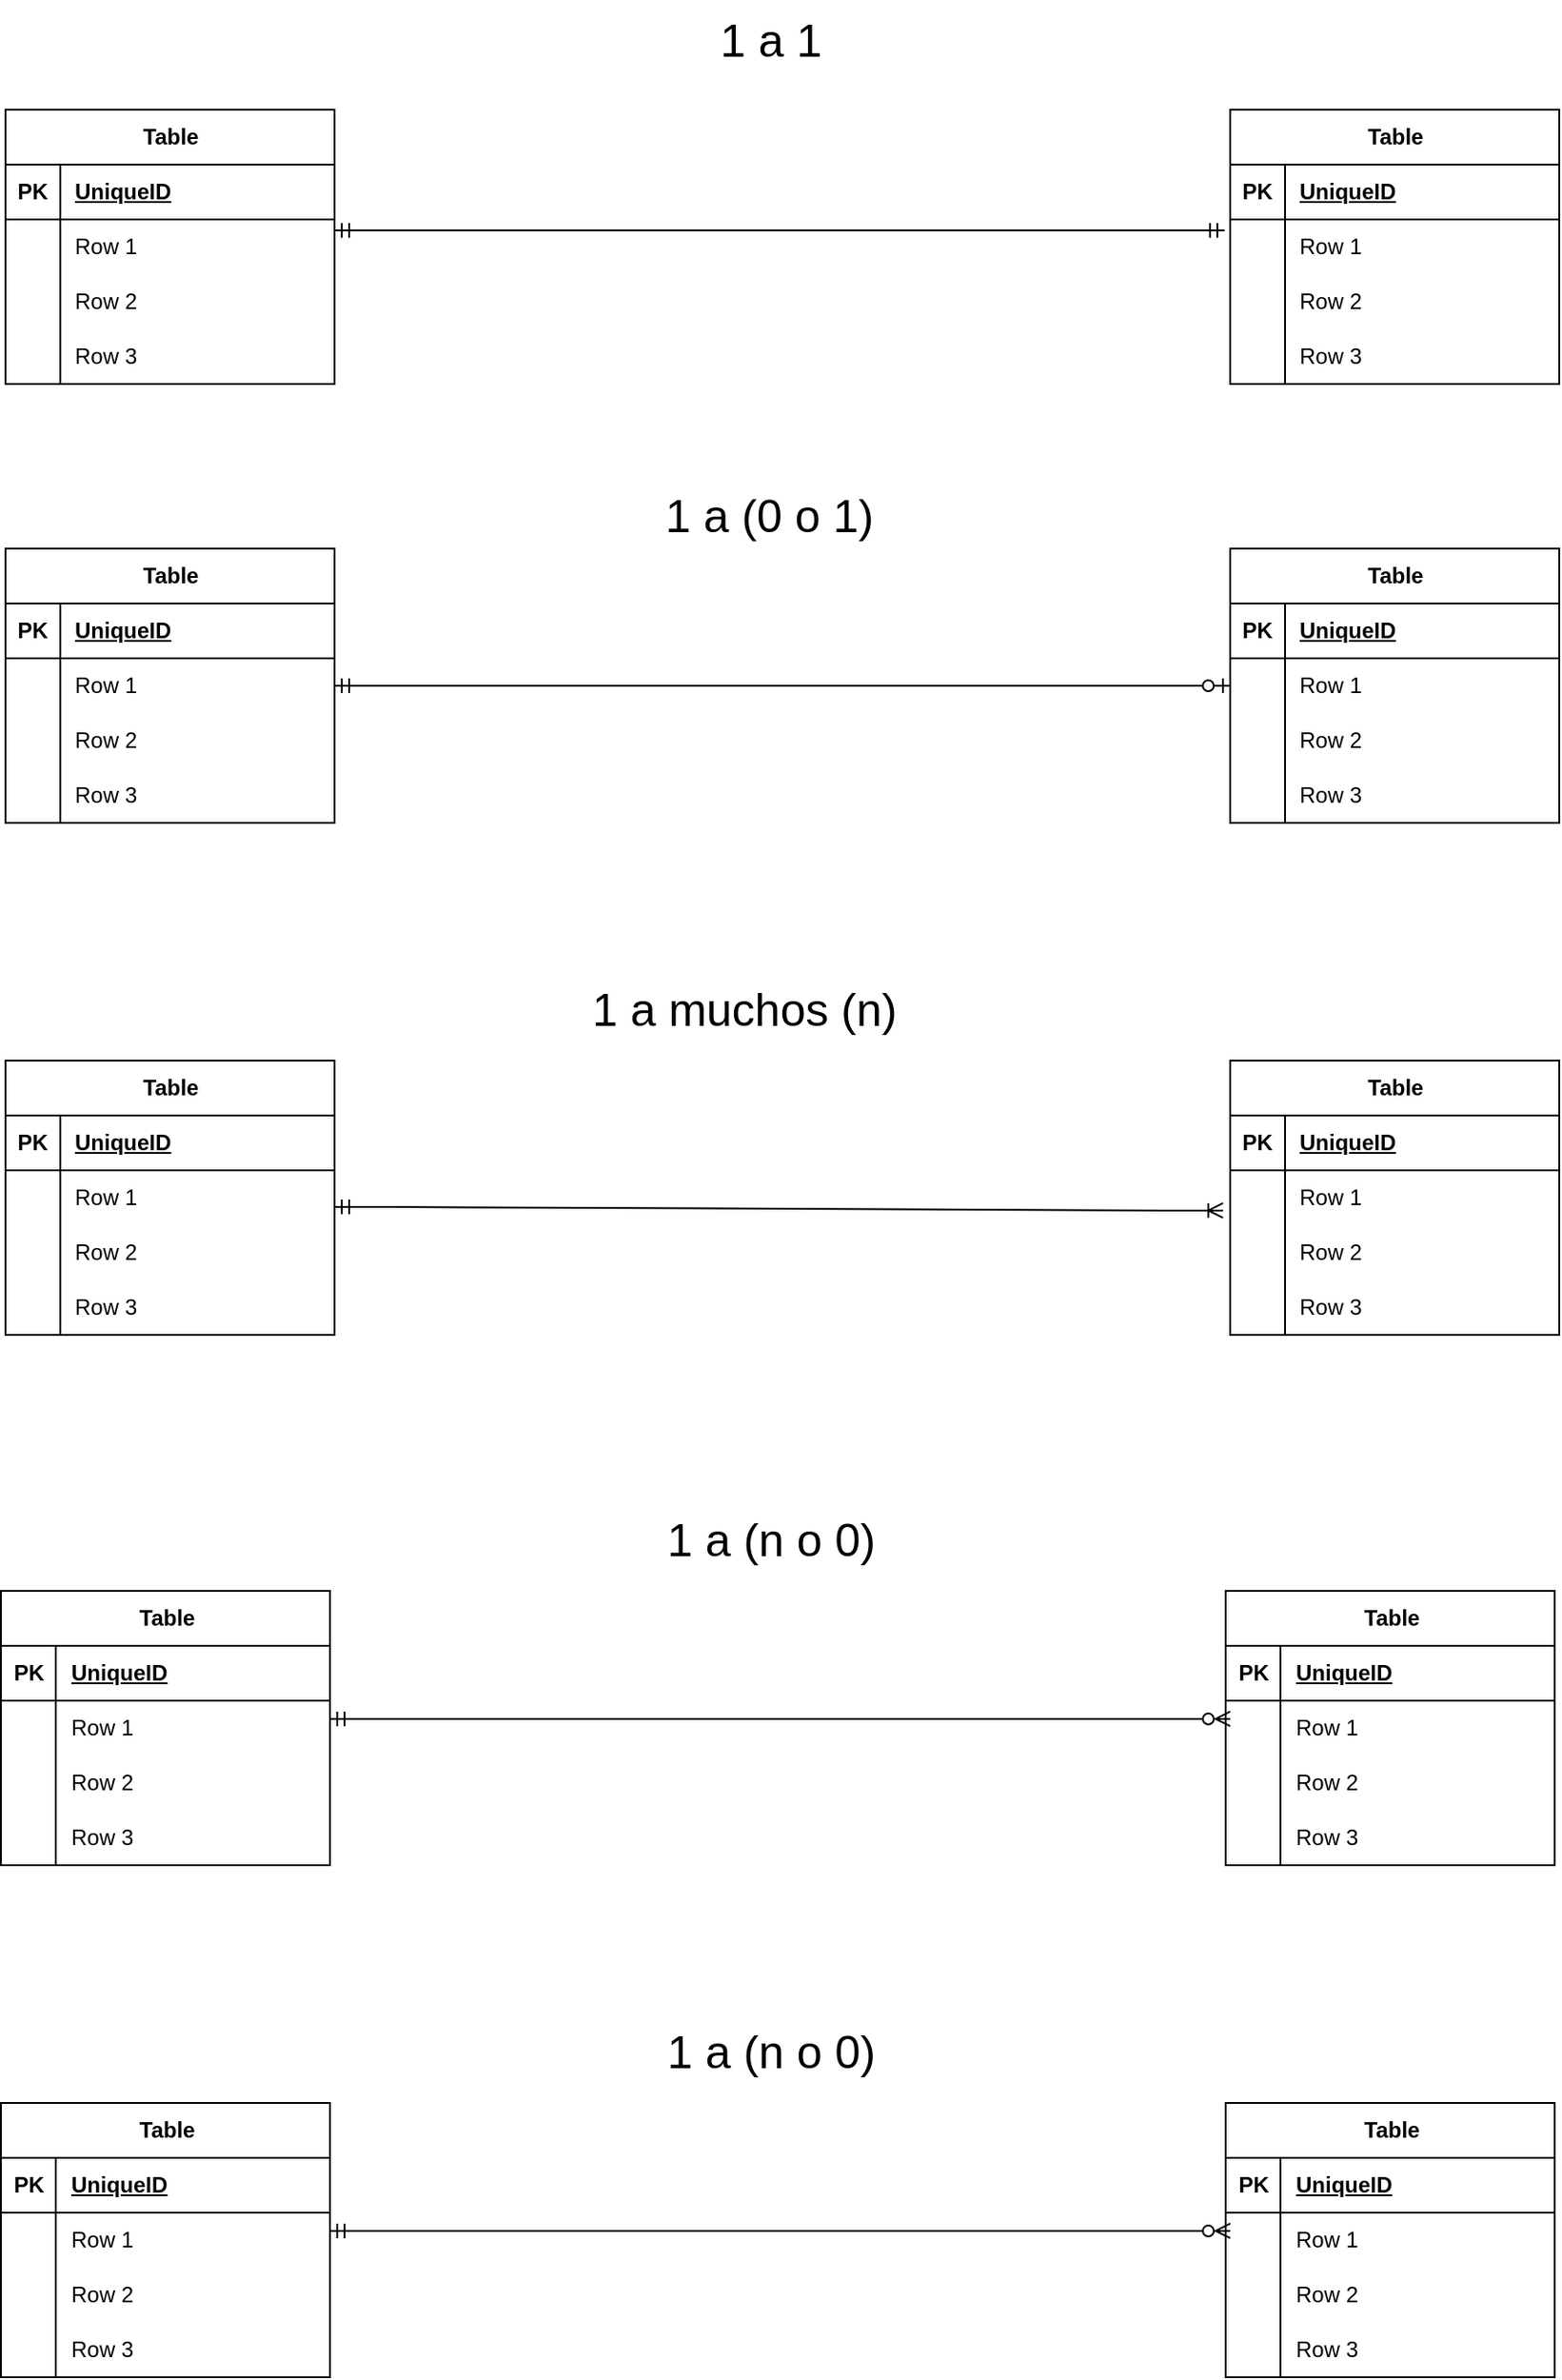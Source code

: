 <mxfile version="22.0.8" type="github">
  <diagram id="R2lEEEUBdFMjLlhIrx00" name="Page-1">
    <mxGraphModel dx="2284" dy="780" grid="1" gridSize="10" guides="1" tooltips="1" connect="1" arrows="1" fold="1" page="1" pageScale="1" pageWidth="850" pageHeight="1100" math="0" shadow="0" extFonts="Permanent Marker^https://fonts.googleapis.com/css?family=Permanent+Marker">
      <root>
        <mxCell id="0" />
        <mxCell id="1" parent="0" />
        <mxCell id="El8CbKWmSVyQu4sCppPv-1" value="Table" style="shape=table;startSize=30;container=1;collapsible=1;childLayout=tableLayout;fixedRows=1;rowLines=0;fontStyle=1;align=center;resizeLast=1;html=1;" vertex="1" parent="1">
          <mxGeometry y="80" width="180" height="150" as="geometry" />
        </mxCell>
        <mxCell id="El8CbKWmSVyQu4sCppPv-2" value="" style="shape=tableRow;horizontal=0;startSize=0;swimlaneHead=0;swimlaneBody=0;fillColor=none;collapsible=0;dropTarget=0;points=[[0,0.5],[1,0.5]];portConstraint=eastwest;top=0;left=0;right=0;bottom=1;" vertex="1" parent="El8CbKWmSVyQu4sCppPv-1">
          <mxGeometry y="30" width="180" height="30" as="geometry" />
        </mxCell>
        <mxCell id="El8CbKWmSVyQu4sCppPv-3" value="PK" style="shape=partialRectangle;connectable=0;fillColor=none;top=0;left=0;bottom=0;right=0;fontStyle=1;overflow=hidden;whiteSpace=wrap;html=1;" vertex="1" parent="El8CbKWmSVyQu4sCppPv-2">
          <mxGeometry width="30" height="30" as="geometry">
            <mxRectangle width="30" height="30" as="alternateBounds" />
          </mxGeometry>
        </mxCell>
        <mxCell id="El8CbKWmSVyQu4sCppPv-4" value="UniqueID" style="shape=partialRectangle;connectable=0;fillColor=none;top=0;left=0;bottom=0;right=0;align=left;spacingLeft=6;fontStyle=5;overflow=hidden;whiteSpace=wrap;html=1;" vertex="1" parent="El8CbKWmSVyQu4sCppPv-2">
          <mxGeometry x="30" width="150" height="30" as="geometry">
            <mxRectangle width="150" height="30" as="alternateBounds" />
          </mxGeometry>
        </mxCell>
        <mxCell id="El8CbKWmSVyQu4sCppPv-5" value="" style="shape=tableRow;horizontal=0;startSize=0;swimlaneHead=0;swimlaneBody=0;fillColor=none;collapsible=0;dropTarget=0;points=[[0,0.5],[1,0.5]];portConstraint=eastwest;top=0;left=0;right=0;bottom=0;" vertex="1" parent="El8CbKWmSVyQu4sCppPv-1">
          <mxGeometry y="60" width="180" height="30" as="geometry" />
        </mxCell>
        <mxCell id="El8CbKWmSVyQu4sCppPv-6" value="" style="shape=partialRectangle;connectable=0;fillColor=none;top=0;left=0;bottom=0;right=0;editable=1;overflow=hidden;whiteSpace=wrap;html=1;" vertex="1" parent="El8CbKWmSVyQu4sCppPv-5">
          <mxGeometry width="30" height="30" as="geometry">
            <mxRectangle width="30" height="30" as="alternateBounds" />
          </mxGeometry>
        </mxCell>
        <mxCell id="El8CbKWmSVyQu4sCppPv-7" value="Row 1" style="shape=partialRectangle;connectable=0;fillColor=none;top=0;left=0;bottom=0;right=0;align=left;spacingLeft=6;overflow=hidden;whiteSpace=wrap;html=1;" vertex="1" parent="El8CbKWmSVyQu4sCppPv-5">
          <mxGeometry x="30" width="150" height="30" as="geometry">
            <mxRectangle width="150" height="30" as="alternateBounds" />
          </mxGeometry>
        </mxCell>
        <mxCell id="El8CbKWmSVyQu4sCppPv-8" value="" style="shape=tableRow;horizontal=0;startSize=0;swimlaneHead=0;swimlaneBody=0;fillColor=none;collapsible=0;dropTarget=0;points=[[0,0.5],[1,0.5]];portConstraint=eastwest;top=0;left=0;right=0;bottom=0;" vertex="1" parent="El8CbKWmSVyQu4sCppPv-1">
          <mxGeometry y="90" width="180" height="30" as="geometry" />
        </mxCell>
        <mxCell id="El8CbKWmSVyQu4sCppPv-9" value="" style="shape=partialRectangle;connectable=0;fillColor=none;top=0;left=0;bottom=0;right=0;editable=1;overflow=hidden;whiteSpace=wrap;html=1;" vertex="1" parent="El8CbKWmSVyQu4sCppPv-8">
          <mxGeometry width="30" height="30" as="geometry">
            <mxRectangle width="30" height="30" as="alternateBounds" />
          </mxGeometry>
        </mxCell>
        <mxCell id="El8CbKWmSVyQu4sCppPv-10" value="Row 2" style="shape=partialRectangle;connectable=0;fillColor=none;top=0;left=0;bottom=0;right=0;align=left;spacingLeft=6;overflow=hidden;whiteSpace=wrap;html=1;" vertex="1" parent="El8CbKWmSVyQu4sCppPv-8">
          <mxGeometry x="30" width="150" height="30" as="geometry">
            <mxRectangle width="150" height="30" as="alternateBounds" />
          </mxGeometry>
        </mxCell>
        <mxCell id="El8CbKWmSVyQu4sCppPv-11" value="" style="shape=tableRow;horizontal=0;startSize=0;swimlaneHead=0;swimlaneBody=0;fillColor=none;collapsible=0;dropTarget=0;points=[[0,0.5],[1,0.5]];portConstraint=eastwest;top=0;left=0;right=0;bottom=0;" vertex="1" parent="El8CbKWmSVyQu4sCppPv-1">
          <mxGeometry y="120" width="180" height="30" as="geometry" />
        </mxCell>
        <mxCell id="El8CbKWmSVyQu4sCppPv-12" value="" style="shape=partialRectangle;connectable=0;fillColor=none;top=0;left=0;bottom=0;right=0;editable=1;overflow=hidden;whiteSpace=wrap;html=1;" vertex="1" parent="El8CbKWmSVyQu4sCppPv-11">
          <mxGeometry width="30" height="30" as="geometry">
            <mxRectangle width="30" height="30" as="alternateBounds" />
          </mxGeometry>
        </mxCell>
        <mxCell id="El8CbKWmSVyQu4sCppPv-13" value="Row 3" style="shape=partialRectangle;connectable=0;fillColor=none;top=0;left=0;bottom=0;right=0;align=left;spacingLeft=6;overflow=hidden;whiteSpace=wrap;html=1;" vertex="1" parent="El8CbKWmSVyQu4sCppPv-11">
          <mxGeometry x="30" width="150" height="30" as="geometry">
            <mxRectangle width="150" height="30" as="alternateBounds" />
          </mxGeometry>
        </mxCell>
        <mxCell id="El8CbKWmSVyQu4sCppPv-14" value="Table" style="shape=table;startSize=30;container=1;collapsible=1;childLayout=tableLayout;fixedRows=1;rowLines=0;fontStyle=1;align=center;resizeLast=1;html=1;" vertex="1" parent="1">
          <mxGeometry x="670" y="80" width="180" height="150" as="geometry" />
        </mxCell>
        <mxCell id="El8CbKWmSVyQu4sCppPv-15" value="" style="shape=tableRow;horizontal=0;startSize=0;swimlaneHead=0;swimlaneBody=0;fillColor=none;collapsible=0;dropTarget=0;points=[[0,0.5],[1,0.5]];portConstraint=eastwest;top=0;left=0;right=0;bottom=1;" vertex="1" parent="El8CbKWmSVyQu4sCppPv-14">
          <mxGeometry y="30" width="180" height="30" as="geometry" />
        </mxCell>
        <mxCell id="El8CbKWmSVyQu4sCppPv-16" value="PK" style="shape=partialRectangle;connectable=0;fillColor=none;top=0;left=0;bottom=0;right=0;fontStyle=1;overflow=hidden;whiteSpace=wrap;html=1;" vertex="1" parent="El8CbKWmSVyQu4sCppPv-15">
          <mxGeometry width="30" height="30" as="geometry">
            <mxRectangle width="30" height="30" as="alternateBounds" />
          </mxGeometry>
        </mxCell>
        <mxCell id="El8CbKWmSVyQu4sCppPv-17" value="UniqueID" style="shape=partialRectangle;connectable=0;fillColor=none;top=0;left=0;bottom=0;right=0;align=left;spacingLeft=6;fontStyle=5;overflow=hidden;whiteSpace=wrap;html=1;" vertex="1" parent="El8CbKWmSVyQu4sCppPv-15">
          <mxGeometry x="30" width="150" height="30" as="geometry">
            <mxRectangle width="150" height="30" as="alternateBounds" />
          </mxGeometry>
        </mxCell>
        <mxCell id="El8CbKWmSVyQu4sCppPv-18" value="" style="shape=tableRow;horizontal=0;startSize=0;swimlaneHead=0;swimlaneBody=0;fillColor=none;collapsible=0;dropTarget=0;points=[[0,0.5],[1,0.5]];portConstraint=eastwest;top=0;left=0;right=0;bottom=0;" vertex="1" parent="El8CbKWmSVyQu4sCppPv-14">
          <mxGeometry y="60" width="180" height="30" as="geometry" />
        </mxCell>
        <mxCell id="El8CbKWmSVyQu4sCppPv-19" value="" style="shape=partialRectangle;connectable=0;fillColor=none;top=0;left=0;bottom=0;right=0;editable=1;overflow=hidden;whiteSpace=wrap;html=1;" vertex="1" parent="El8CbKWmSVyQu4sCppPv-18">
          <mxGeometry width="30" height="30" as="geometry">
            <mxRectangle width="30" height="30" as="alternateBounds" />
          </mxGeometry>
        </mxCell>
        <mxCell id="El8CbKWmSVyQu4sCppPv-20" value="Row 1" style="shape=partialRectangle;connectable=0;fillColor=none;top=0;left=0;bottom=0;right=0;align=left;spacingLeft=6;overflow=hidden;whiteSpace=wrap;html=1;" vertex="1" parent="El8CbKWmSVyQu4sCppPv-18">
          <mxGeometry x="30" width="150" height="30" as="geometry">
            <mxRectangle width="150" height="30" as="alternateBounds" />
          </mxGeometry>
        </mxCell>
        <mxCell id="El8CbKWmSVyQu4sCppPv-21" value="" style="shape=tableRow;horizontal=0;startSize=0;swimlaneHead=0;swimlaneBody=0;fillColor=none;collapsible=0;dropTarget=0;points=[[0,0.5],[1,0.5]];portConstraint=eastwest;top=0;left=0;right=0;bottom=0;" vertex="1" parent="El8CbKWmSVyQu4sCppPv-14">
          <mxGeometry y="90" width="180" height="30" as="geometry" />
        </mxCell>
        <mxCell id="El8CbKWmSVyQu4sCppPv-22" value="" style="shape=partialRectangle;connectable=0;fillColor=none;top=0;left=0;bottom=0;right=0;editable=1;overflow=hidden;whiteSpace=wrap;html=1;" vertex="1" parent="El8CbKWmSVyQu4sCppPv-21">
          <mxGeometry width="30" height="30" as="geometry">
            <mxRectangle width="30" height="30" as="alternateBounds" />
          </mxGeometry>
        </mxCell>
        <mxCell id="El8CbKWmSVyQu4sCppPv-23" value="Row 2" style="shape=partialRectangle;connectable=0;fillColor=none;top=0;left=0;bottom=0;right=0;align=left;spacingLeft=6;overflow=hidden;whiteSpace=wrap;html=1;" vertex="1" parent="El8CbKWmSVyQu4sCppPv-21">
          <mxGeometry x="30" width="150" height="30" as="geometry">
            <mxRectangle width="150" height="30" as="alternateBounds" />
          </mxGeometry>
        </mxCell>
        <mxCell id="El8CbKWmSVyQu4sCppPv-24" value="" style="shape=tableRow;horizontal=0;startSize=0;swimlaneHead=0;swimlaneBody=0;fillColor=none;collapsible=0;dropTarget=0;points=[[0,0.5],[1,0.5]];portConstraint=eastwest;top=0;left=0;right=0;bottom=0;" vertex="1" parent="El8CbKWmSVyQu4sCppPv-14">
          <mxGeometry y="120" width="180" height="30" as="geometry" />
        </mxCell>
        <mxCell id="El8CbKWmSVyQu4sCppPv-25" value="" style="shape=partialRectangle;connectable=0;fillColor=none;top=0;left=0;bottom=0;right=0;editable=1;overflow=hidden;whiteSpace=wrap;html=1;" vertex="1" parent="El8CbKWmSVyQu4sCppPv-24">
          <mxGeometry width="30" height="30" as="geometry">
            <mxRectangle width="30" height="30" as="alternateBounds" />
          </mxGeometry>
        </mxCell>
        <mxCell id="El8CbKWmSVyQu4sCppPv-26" value="Row 3" style="shape=partialRectangle;connectable=0;fillColor=none;top=0;left=0;bottom=0;right=0;align=left;spacingLeft=6;overflow=hidden;whiteSpace=wrap;html=1;" vertex="1" parent="El8CbKWmSVyQu4sCppPv-24">
          <mxGeometry x="30" width="150" height="30" as="geometry">
            <mxRectangle width="150" height="30" as="alternateBounds" />
          </mxGeometry>
        </mxCell>
        <mxCell id="El8CbKWmSVyQu4sCppPv-27" value="" style="edgeStyle=entityRelationEdgeStyle;fontSize=12;html=1;endArrow=ERmandOne;startArrow=ERmandOne;rounded=0;entryX=-0.017;entryY=0.2;entryDx=0;entryDy=0;entryPerimeter=0;exitX=1;exitY=0.2;exitDx=0;exitDy=0;exitPerimeter=0;" edge="1" parent="1" source="El8CbKWmSVyQu4sCppPv-5" target="El8CbKWmSVyQu4sCppPv-18">
          <mxGeometry width="100" height="100" relative="1" as="geometry">
            <mxPoint x="190" y="143" as="sourcePoint" />
            <mxPoint x="470" y="350" as="targetPoint" />
            <Array as="points">
              <mxPoint x="410" y="160" />
            </Array>
          </mxGeometry>
        </mxCell>
        <mxCell id="El8CbKWmSVyQu4sCppPv-28" value="&lt;font style=&quot;font-size: 25px;&quot;&gt;1 a 1&amp;nbsp;&lt;/font&gt;" style="text;strokeColor=none;fillColor=none;spacingLeft=4;spacingRight=4;overflow=hidden;rotatable=0;points=[[0,0.5],[1,0.5]];portConstraint=eastwest;fontSize=12;whiteSpace=wrap;html=1;" vertex="1" parent="1">
          <mxGeometry x="385" y="20" width="80" height="50" as="geometry" />
        </mxCell>
        <mxCell id="El8CbKWmSVyQu4sCppPv-29" value="Table" style="shape=table;startSize=30;container=1;collapsible=1;childLayout=tableLayout;fixedRows=1;rowLines=0;fontStyle=1;align=center;resizeLast=1;html=1;" vertex="1" parent="1">
          <mxGeometry x="670" y="320" width="180" height="150" as="geometry" />
        </mxCell>
        <mxCell id="El8CbKWmSVyQu4sCppPv-30" value="" style="shape=tableRow;horizontal=0;startSize=0;swimlaneHead=0;swimlaneBody=0;fillColor=none;collapsible=0;dropTarget=0;points=[[0,0.5],[1,0.5]];portConstraint=eastwest;top=0;left=0;right=0;bottom=1;" vertex="1" parent="El8CbKWmSVyQu4sCppPv-29">
          <mxGeometry y="30" width="180" height="30" as="geometry" />
        </mxCell>
        <mxCell id="El8CbKWmSVyQu4sCppPv-31" value="PK" style="shape=partialRectangle;connectable=0;fillColor=none;top=0;left=0;bottom=0;right=0;fontStyle=1;overflow=hidden;whiteSpace=wrap;html=1;" vertex="1" parent="El8CbKWmSVyQu4sCppPv-30">
          <mxGeometry width="30" height="30" as="geometry">
            <mxRectangle width="30" height="30" as="alternateBounds" />
          </mxGeometry>
        </mxCell>
        <mxCell id="El8CbKWmSVyQu4sCppPv-32" value="UniqueID" style="shape=partialRectangle;connectable=0;fillColor=none;top=0;left=0;bottom=0;right=0;align=left;spacingLeft=6;fontStyle=5;overflow=hidden;whiteSpace=wrap;html=1;" vertex="1" parent="El8CbKWmSVyQu4sCppPv-30">
          <mxGeometry x="30" width="150" height="30" as="geometry">
            <mxRectangle width="150" height="30" as="alternateBounds" />
          </mxGeometry>
        </mxCell>
        <mxCell id="El8CbKWmSVyQu4sCppPv-33" value="" style="shape=tableRow;horizontal=0;startSize=0;swimlaneHead=0;swimlaneBody=0;fillColor=none;collapsible=0;dropTarget=0;points=[[0,0.5],[1,0.5]];portConstraint=eastwest;top=0;left=0;right=0;bottom=0;" vertex="1" parent="El8CbKWmSVyQu4sCppPv-29">
          <mxGeometry y="60" width="180" height="30" as="geometry" />
        </mxCell>
        <mxCell id="El8CbKWmSVyQu4sCppPv-34" value="" style="shape=partialRectangle;connectable=0;fillColor=none;top=0;left=0;bottom=0;right=0;editable=1;overflow=hidden;whiteSpace=wrap;html=1;" vertex="1" parent="El8CbKWmSVyQu4sCppPv-33">
          <mxGeometry width="30" height="30" as="geometry">
            <mxRectangle width="30" height="30" as="alternateBounds" />
          </mxGeometry>
        </mxCell>
        <mxCell id="El8CbKWmSVyQu4sCppPv-35" value="Row 1" style="shape=partialRectangle;connectable=0;fillColor=none;top=0;left=0;bottom=0;right=0;align=left;spacingLeft=6;overflow=hidden;whiteSpace=wrap;html=1;" vertex="1" parent="El8CbKWmSVyQu4sCppPv-33">
          <mxGeometry x="30" width="150" height="30" as="geometry">
            <mxRectangle width="150" height="30" as="alternateBounds" />
          </mxGeometry>
        </mxCell>
        <mxCell id="El8CbKWmSVyQu4sCppPv-36" value="" style="shape=tableRow;horizontal=0;startSize=0;swimlaneHead=0;swimlaneBody=0;fillColor=none;collapsible=0;dropTarget=0;points=[[0,0.5],[1,0.5]];portConstraint=eastwest;top=0;left=0;right=0;bottom=0;" vertex="1" parent="El8CbKWmSVyQu4sCppPv-29">
          <mxGeometry y="90" width="180" height="30" as="geometry" />
        </mxCell>
        <mxCell id="El8CbKWmSVyQu4sCppPv-37" value="" style="shape=partialRectangle;connectable=0;fillColor=none;top=0;left=0;bottom=0;right=0;editable=1;overflow=hidden;whiteSpace=wrap;html=1;" vertex="1" parent="El8CbKWmSVyQu4sCppPv-36">
          <mxGeometry width="30" height="30" as="geometry">
            <mxRectangle width="30" height="30" as="alternateBounds" />
          </mxGeometry>
        </mxCell>
        <mxCell id="El8CbKWmSVyQu4sCppPv-38" value="Row 2" style="shape=partialRectangle;connectable=0;fillColor=none;top=0;left=0;bottom=0;right=0;align=left;spacingLeft=6;overflow=hidden;whiteSpace=wrap;html=1;" vertex="1" parent="El8CbKWmSVyQu4sCppPv-36">
          <mxGeometry x="30" width="150" height="30" as="geometry">
            <mxRectangle width="150" height="30" as="alternateBounds" />
          </mxGeometry>
        </mxCell>
        <mxCell id="El8CbKWmSVyQu4sCppPv-39" value="" style="shape=tableRow;horizontal=0;startSize=0;swimlaneHead=0;swimlaneBody=0;fillColor=none;collapsible=0;dropTarget=0;points=[[0,0.5],[1,0.5]];portConstraint=eastwest;top=0;left=0;right=0;bottom=0;" vertex="1" parent="El8CbKWmSVyQu4sCppPv-29">
          <mxGeometry y="120" width="180" height="30" as="geometry" />
        </mxCell>
        <mxCell id="El8CbKWmSVyQu4sCppPv-40" value="" style="shape=partialRectangle;connectable=0;fillColor=none;top=0;left=0;bottom=0;right=0;editable=1;overflow=hidden;whiteSpace=wrap;html=1;" vertex="1" parent="El8CbKWmSVyQu4sCppPv-39">
          <mxGeometry width="30" height="30" as="geometry">
            <mxRectangle width="30" height="30" as="alternateBounds" />
          </mxGeometry>
        </mxCell>
        <mxCell id="El8CbKWmSVyQu4sCppPv-41" value="Row 3" style="shape=partialRectangle;connectable=0;fillColor=none;top=0;left=0;bottom=0;right=0;align=left;spacingLeft=6;overflow=hidden;whiteSpace=wrap;html=1;" vertex="1" parent="El8CbKWmSVyQu4sCppPv-39">
          <mxGeometry x="30" width="150" height="30" as="geometry">
            <mxRectangle width="150" height="30" as="alternateBounds" />
          </mxGeometry>
        </mxCell>
        <mxCell id="El8CbKWmSVyQu4sCppPv-42" value="Table" style="shape=table;startSize=30;container=1;collapsible=1;childLayout=tableLayout;fixedRows=1;rowLines=0;fontStyle=1;align=center;resizeLast=1;html=1;" vertex="1" parent="1">
          <mxGeometry y="320" width="180" height="150" as="geometry" />
        </mxCell>
        <mxCell id="El8CbKWmSVyQu4sCppPv-43" value="" style="shape=tableRow;horizontal=0;startSize=0;swimlaneHead=0;swimlaneBody=0;fillColor=none;collapsible=0;dropTarget=0;points=[[0,0.5],[1,0.5]];portConstraint=eastwest;top=0;left=0;right=0;bottom=1;" vertex="1" parent="El8CbKWmSVyQu4sCppPv-42">
          <mxGeometry y="30" width="180" height="30" as="geometry" />
        </mxCell>
        <mxCell id="El8CbKWmSVyQu4sCppPv-44" value="PK" style="shape=partialRectangle;connectable=0;fillColor=none;top=0;left=0;bottom=0;right=0;fontStyle=1;overflow=hidden;whiteSpace=wrap;html=1;" vertex="1" parent="El8CbKWmSVyQu4sCppPv-43">
          <mxGeometry width="30" height="30" as="geometry">
            <mxRectangle width="30" height="30" as="alternateBounds" />
          </mxGeometry>
        </mxCell>
        <mxCell id="El8CbKWmSVyQu4sCppPv-45" value="UniqueID" style="shape=partialRectangle;connectable=0;fillColor=none;top=0;left=0;bottom=0;right=0;align=left;spacingLeft=6;fontStyle=5;overflow=hidden;whiteSpace=wrap;html=1;" vertex="1" parent="El8CbKWmSVyQu4sCppPv-43">
          <mxGeometry x="30" width="150" height="30" as="geometry">
            <mxRectangle width="150" height="30" as="alternateBounds" />
          </mxGeometry>
        </mxCell>
        <mxCell id="El8CbKWmSVyQu4sCppPv-46" value="" style="shape=tableRow;horizontal=0;startSize=0;swimlaneHead=0;swimlaneBody=0;fillColor=none;collapsible=0;dropTarget=0;points=[[0,0.5],[1,0.5]];portConstraint=eastwest;top=0;left=0;right=0;bottom=0;" vertex="1" parent="El8CbKWmSVyQu4sCppPv-42">
          <mxGeometry y="60" width="180" height="30" as="geometry" />
        </mxCell>
        <mxCell id="El8CbKWmSVyQu4sCppPv-47" value="" style="shape=partialRectangle;connectable=0;fillColor=none;top=0;left=0;bottom=0;right=0;editable=1;overflow=hidden;whiteSpace=wrap;html=1;" vertex="1" parent="El8CbKWmSVyQu4sCppPv-46">
          <mxGeometry width="30" height="30" as="geometry">
            <mxRectangle width="30" height="30" as="alternateBounds" />
          </mxGeometry>
        </mxCell>
        <mxCell id="El8CbKWmSVyQu4sCppPv-48" value="Row 1" style="shape=partialRectangle;connectable=0;fillColor=none;top=0;left=0;bottom=0;right=0;align=left;spacingLeft=6;overflow=hidden;whiteSpace=wrap;html=1;" vertex="1" parent="El8CbKWmSVyQu4sCppPv-46">
          <mxGeometry x="30" width="150" height="30" as="geometry">
            <mxRectangle width="150" height="30" as="alternateBounds" />
          </mxGeometry>
        </mxCell>
        <mxCell id="El8CbKWmSVyQu4sCppPv-49" value="" style="shape=tableRow;horizontal=0;startSize=0;swimlaneHead=0;swimlaneBody=0;fillColor=none;collapsible=0;dropTarget=0;points=[[0,0.5],[1,0.5]];portConstraint=eastwest;top=0;left=0;right=0;bottom=0;" vertex="1" parent="El8CbKWmSVyQu4sCppPv-42">
          <mxGeometry y="90" width="180" height="30" as="geometry" />
        </mxCell>
        <mxCell id="El8CbKWmSVyQu4sCppPv-50" value="" style="shape=partialRectangle;connectable=0;fillColor=none;top=0;left=0;bottom=0;right=0;editable=1;overflow=hidden;whiteSpace=wrap;html=1;" vertex="1" parent="El8CbKWmSVyQu4sCppPv-49">
          <mxGeometry width="30" height="30" as="geometry">
            <mxRectangle width="30" height="30" as="alternateBounds" />
          </mxGeometry>
        </mxCell>
        <mxCell id="El8CbKWmSVyQu4sCppPv-51" value="Row 2" style="shape=partialRectangle;connectable=0;fillColor=none;top=0;left=0;bottom=0;right=0;align=left;spacingLeft=6;overflow=hidden;whiteSpace=wrap;html=1;" vertex="1" parent="El8CbKWmSVyQu4sCppPv-49">
          <mxGeometry x="30" width="150" height="30" as="geometry">
            <mxRectangle width="150" height="30" as="alternateBounds" />
          </mxGeometry>
        </mxCell>
        <mxCell id="El8CbKWmSVyQu4sCppPv-52" value="" style="shape=tableRow;horizontal=0;startSize=0;swimlaneHead=0;swimlaneBody=0;fillColor=none;collapsible=0;dropTarget=0;points=[[0,0.5],[1,0.5]];portConstraint=eastwest;top=0;left=0;right=0;bottom=0;" vertex="1" parent="El8CbKWmSVyQu4sCppPv-42">
          <mxGeometry y="120" width="180" height="30" as="geometry" />
        </mxCell>
        <mxCell id="El8CbKWmSVyQu4sCppPv-53" value="" style="shape=partialRectangle;connectable=0;fillColor=none;top=0;left=0;bottom=0;right=0;editable=1;overflow=hidden;whiteSpace=wrap;html=1;" vertex="1" parent="El8CbKWmSVyQu4sCppPv-52">
          <mxGeometry width="30" height="30" as="geometry">
            <mxRectangle width="30" height="30" as="alternateBounds" />
          </mxGeometry>
        </mxCell>
        <mxCell id="El8CbKWmSVyQu4sCppPv-54" value="Row 3" style="shape=partialRectangle;connectable=0;fillColor=none;top=0;left=0;bottom=0;right=0;align=left;spacingLeft=6;overflow=hidden;whiteSpace=wrap;html=1;" vertex="1" parent="El8CbKWmSVyQu4sCppPv-52">
          <mxGeometry x="30" width="150" height="30" as="geometry">
            <mxRectangle width="150" height="30" as="alternateBounds" />
          </mxGeometry>
        </mxCell>
        <mxCell id="El8CbKWmSVyQu4sCppPv-55" value="" style="edgeStyle=entityRelationEdgeStyle;fontSize=12;html=1;endArrow=ERzeroToOne;startArrow=ERmandOne;rounded=0;exitX=1;exitY=0.5;exitDx=0;exitDy=0;entryX=0;entryY=0.5;entryDx=0;entryDy=0;" edge="1" parent="1" source="El8CbKWmSVyQu4sCppPv-46" target="El8CbKWmSVyQu4sCppPv-33">
          <mxGeometry width="100" height="100" relative="1" as="geometry">
            <mxPoint x="370" y="350" as="sourcePoint" />
            <mxPoint x="470" y="250" as="targetPoint" />
          </mxGeometry>
        </mxCell>
        <mxCell id="El8CbKWmSVyQu4sCppPv-56" value="&lt;font style=&quot;font-size: 25px;&quot;&gt;1 a (0 o 1)&lt;/font&gt;" style="text;strokeColor=none;fillColor=none;spacingLeft=4;spacingRight=4;overflow=hidden;rotatable=0;points=[[0,0.5],[1,0.5]];portConstraint=eastwest;fontSize=12;whiteSpace=wrap;html=1;" vertex="1" parent="1">
          <mxGeometry x="355" y="280" width="135" height="50" as="geometry" />
        </mxCell>
        <mxCell id="El8CbKWmSVyQu4sCppPv-57" value="Table" style="shape=table;startSize=30;container=1;collapsible=1;childLayout=tableLayout;fixedRows=1;rowLines=0;fontStyle=1;align=center;resizeLast=1;html=1;" vertex="1" parent="1">
          <mxGeometry x="670" y="600" width="180" height="150" as="geometry" />
        </mxCell>
        <mxCell id="El8CbKWmSVyQu4sCppPv-58" value="" style="shape=tableRow;horizontal=0;startSize=0;swimlaneHead=0;swimlaneBody=0;fillColor=none;collapsible=0;dropTarget=0;points=[[0,0.5],[1,0.5]];portConstraint=eastwest;top=0;left=0;right=0;bottom=1;" vertex="1" parent="El8CbKWmSVyQu4sCppPv-57">
          <mxGeometry y="30" width="180" height="30" as="geometry" />
        </mxCell>
        <mxCell id="El8CbKWmSVyQu4sCppPv-59" value="PK" style="shape=partialRectangle;connectable=0;fillColor=none;top=0;left=0;bottom=0;right=0;fontStyle=1;overflow=hidden;whiteSpace=wrap;html=1;" vertex="1" parent="El8CbKWmSVyQu4sCppPv-58">
          <mxGeometry width="30" height="30" as="geometry">
            <mxRectangle width="30" height="30" as="alternateBounds" />
          </mxGeometry>
        </mxCell>
        <mxCell id="El8CbKWmSVyQu4sCppPv-60" value="UniqueID" style="shape=partialRectangle;connectable=0;fillColor=none;top=0;left=0;bottom=0;right=0;align=left;spacingLeft=6;fontStyle=5;overflow=hidden;whiteSpace=wrap;html=1;" vertex="1" parent="El8CbKWmSVyQu4sCppPv-58">
          <mxGeometry x="30" width="150" height="30" as="geometry">
            <mxRectangle width="150" height="30" as="alternateBounds" />
          </mxGeometry>
        </mxCell>
        <mxCell id="El8CbKWmSVyQu4sCppPv-61" value="" style="shape=tableRow;horizontal=0;startSize=0;swimlaneHead=0;swimlaneBody=0;fillColor=none;collapsible=0;dropTarget=0;points=[[0,0.5],[1,0.5]];portConstraint=eastwest;top=0;left=0;right=0;bottom=0;" vertex="1" parent="El8CbKWmSVyQu4sCppPv-57">
          <mxGeometry y="60" width="180" height="30" as="geometry" />
        </mxCell>
        <mxCell id="El8CbKWmSVyQu4sCppPv-62" value="" style="shape=partialRectangle;connectable=0;fillColor=none;top=0;left=0;bottom=0;right=0;editable=1;overflow=hidden;whiteSpace=wrap;html=1;" vertex="1" parent="El8CbKWmSVyQu4sCppPv-61">
          <mxGeometry width="30" height="30" as="geometry">
            <mxRectangle width="30" height="30" as="alternateBounds" />
          </mxGeometry>
        </mxCell>
        <mxCell id="El8CbKWmSVyQu4sCppPv-63" value="Row 1" style="shape=partialRectangle;connectable=0;fillColor=none;top=0;left=0;bottom=0;right=0;align=left;spacingLeft=6;overflow=hidden;whiteSpace=wrap;html=1;" vertex="1" parent="El8CbKWmSVyQu4sCppPv-61">
          <mxGeometry x="30" width="150" height="30" as="geometry">
            <mxRectangle width="150" height="30" as="alternateBounds" />
          </mxGeometry>
        </mxCell>
        <mxCell id="El8CbKWmSVyQu4sCppPv-64" value="" style="shape=tableRow;horizontal=0;startSize=0;swimlaneHead=0;swimlaneBody=0;fillColor=none;collapsible=0;dropTarget=0;points=[[0,0.5],[1,0.5]];portConstraint=eastwest;top=0;left=0;right=0;bottom=0;" vertex="1" parent="El8CbKWmSVyQu4sCppPv-57">
          <mxGeometry y="90" width="180" height="30" as="geometry" />
        </mxCell>
        <mxCell id="El8CbKWmSVyQu4sCppPv-65" value="" style="shape=partialRectangle;connectable=0;fillColor=none;top=0;left=0;bottom=0;right=0;editable=1;overflow=hidden;whiteSpace=wrap;html=1;" vertex="1" parent="El8CbKWmSVyQu4sCppPv-64">
          <mxGeometry width="30" height="30" as="geometry">
            <mxRectangle width="30" height="30" as="alternateBounds" />
          </mxGeometry>
        </mxCell>
        <mxCell id="El8CbKWmSVyQu4sCppPv-66" value="Row 2" style="shape=partialRectangle;connectable=0;fillColor=none;top=0;left=0;bottom=0;right=0;align=left;spacingLeft=6;overflow=hidden;whiteSpace=wrap;html=1;" vertex="1" parent="El8CbKWmSVyQu4sCppPv-64">
          <mxGeometry x="30" width="150" height="30" as="geometry">
            <mxRectangle width="150" height="30" as="alternateBounds" />
          </mxGeometry>
        </mxCell>
        <mxCell id="El8CbKWmSVyQu4sCppPv-67" value="" style="shape=tableRow;horizontal=0;startSize=0;swimlaneHead=0;swimlaneBody=0;fillColor=none;collapsible=0;dropTarget=0;points=[[0,0.5],[1,0.5]];portConstraint=eastwest;top=0;left=0;right=0;bottom=0;" vertex="1" parent="El8CbKWmSVyQu4sCppPv-57">
          <mxGeometry y="120" width="180" height="30" as="geometry" />
        </mxCell>
        <mxCell id="El8CbKWmSVyQu4sCppPv-68" value="" style="shape=partialRectangle;connectable=0;fillColor=none;top=0;left=0;bottom=0;right=0;editable=1;overflow=hidden;whiteSpace=wrap;html=1;" vertex="1" parent="El8CbKWmSVyQu4sCppPv-67">
          <mxGeometry width="30" height="30" as="geometry">
            <mxRectangle width="30" height="30" as="alternateBounds" />
          </mxGeometry>
        </mxCell>
        <mxCell id="El8CbKWmSVyQu4sCppPv-69" value="Row 3" style="shape=partialRectangle;connectable=0;fillColor=none;top=0;left=0;bottom=0;right=0;align=left;spacingLeft=6;overflow=hidden;whiteSpace=wrap;html=1;" vertex="1" parent="El8CbKWmSVyQu4sCppPv-67">
          <mxGeometry x="30" width="150" height="30" as="geometry">
            <mxRectangle width="150" height="30" as="alternateBounds" />
          </mxGeometry>
        </mxCell>
        <mxCell id="El8CbKWmSVyQu4sCppPv-70" value="Table" style="shape=table;startSize=30;container=1;collapsible=1;childLayout=tableLayout;fixedRows=1;rowLines=0;fontStyle=1;align=center;resizeLast=1;html=1;" vertex="1" parent="1">
          <mxGeometry y="600" width="180" height="150" as="geometry" />
        </mxCell>
        <mxCell id="El8CbKWmSVyQu4sCppPv-71" value="" style="shape=tableRow;horizontal=0;startSize=0;swimlaneHead=0;swimlaneBody=0;fillColor=none;collapsible=0;dropTarget=0;points=[[0,0.5],[1,0.5]];portConstraint=eastwest;top=0;left=0;right=0;bottom=1;" vertex="1" parent="El8CbKWmSVyQu4sCppPv-70">
          <mxGeometry y="30" width="180" height="30" as="geometry" />
        </mxCell>
        <mxCell id="El8CbKWmSVyQu4sCppPv-72" value="PK" style="shape=partialRectangle;connectable=0;fillColor=none;top=0;left=0;bottom=0;right=0;fontStyle=1;overflow=hidden;whiteSpace=wrap;html=1;" vertex="1" parent="El8CbKWmSVyQu4sCppPv-71">
          <mxGeometry width="30" height="30" as="geometry">
            <mxRectangle width="30" height="30" as="alternateBounds" />
          </mxGeometry>
        </mxCell>
        <mxCell id="El8CbKWmSVyQu4sCppPv-73" value="UniqueID" style="shape=partialRectangle;connectable=0;fillColor=none;top=0;left=0;bottom=0;right=0;align=left;spacingLeft=6;fontStyle=5;overflow=hidden;whiteSpace=wrap;html=1;" vertex="1" parent="El8CbKWmSVyQu4sCppPv-71">
          <mxGeometry x="30" width="150" height="30" as="geometry">
            <mxRectangle width="150" height="30" as="alternateBounds" />
          </mxGeometry>
        </mxCell>
        <mxCell id="El8CbKWmSVyQu4sCppPv-74" value="" style="shape=tableRow;horizontal=0;startSize=0;swimlaneHead=0;swimlaneBody=0;fillColor=none;collapsible=0;dropTarget=0;points=[[0,0.5],[1,0.5]];portConstraint=eastwest;top=0;left=0;right=0;bottom=0;" vertex="1" parent="El8CbKWmSVyQu4sCppPv-70">
          <mxGeometry y="60" width="180" height="30" as="geometry" />
        </mxCell>
        <mxCell id="El8CbKWmSVyQu4sCppPv-75" value="" style="shape=partialRectangle;connectable=0;fillColor=none;top=0;left=0;bottom=0;right=0;editable=1;overflow=hidden;whiteSpace=wrap;html=1;" vertex="1" parent="El8CbKWmSVyQu4sCppPv-74">
          <mxGeometry width="30" height="30" as="geometry">
            <mxRectangle width="30" height="30" as="alternateBounds" />
          </mxGeometry>
        </mxCell>
        <mxCell id="El8CbKWmSVyQu4sCppPv-76" value="Row 1" style="shape=partialRectangle;connectable=0;fillColor=none;top=0;left=0;bottom=0;right=0;align=left;spacingLeft=6;overflow=hidden;whiteSpace=wrap;html=1;" vertex="1" parent="El8CbKWmSVyQu4sCppPv-74">
          <mxGeometry x="30" width="150" height="30" as="geometry">
            <mxRectangle width="150" height="30" as="alternateBounds" />
          </mxGeometry>
        </mxCell>
        <mxCell id="El8CbKWmSVyQu4sCppPv-77" value="" style="shape=tableRow;horizontal=0;startSize=0;swimlaneHead=0;swimlaneBody=0;fillColor=none;collapsible=0;dropTarget=0;points=[[0,0.5],[1,0.5]];portConstraint=eastwest;top=0;left=0;right=0;bottom=0;" vertex="1" parent="El8CbKWmSVyQu4sCppPv-70">
          <mxGeometry y="90" width="180" height="30" as="geometry" />
        </mxCell>
        <mxCell id="El8CbKWmSVyQu4sCppPv-78" value="" style="shape=partialRectangle;connectable=0;fillColor=none;top=0;left=0;bottom=0;right=0;editable=1;overflow=hidden;whiteSpace=wrap;html=1;" vertex="1" parent="El8CbKWmSVyQu4sCppPv-77">
          <mxGeometry width="30" height="30" as="geometry">
            <mxRectangle width="30" height="30" as="alternateBounds" />
          </mxGeometry>
        </mxCell>
        <mxCell id="El8CbKWmSVyQu4sCppPv-79" value="Row 2" style="shape=partialRectangle;connectable=0;fillColor=none;top=0;left=0;bottom=0;right=0;align=left;spacingLeft=6;overflow=hidden;whiteSpace=wrap;html=1;" vertex="1" parent="El8CbKWmSVyQu4sCppPv-77">
          <mxGeometry x="30" width="150" height="30" as="geometry">
            <mxRectangle width="150" height="30" as="alternateBounds" />
          </mxGeometry>
        </mxCell>
        <mxCell id="El8CbKWmSVyQu4sCppPv-80" value="" style="shape=tableRow;horizontal=0;startSize=0;swimlaneHead=0;swimlaneBody=0;fillColor=none;collapsible=0;dropTarget=0;points=[[0,0.5],[1,0.5]];portConstraint=eastwest;top=0;left=0;right=0;bottom=0;" vertex="1" parent="El8CbKWmSVyQu4sCppPv-70">
          <mxGeometry y="120" width="180" height="30" as="geometry" />
        </mxCell>
        <mxCell id="El8CbKWmSVyQu4sCppPv-81" value="" style="shape=partialRectangle;connectable=0;fillColor=none;top=0;left=0;bottom=0;right=0;editable=1;overflow=hidden;whiteSpace=wrap;html=1;" vertex="1" parent="El8CbKWmSVyQu4sCppPv-80">
          <mxGeometry width="30" height="30" as="geometry">
            <mxRectangle width="30" height="30" as="alternateBounds" />
          </mxGeometry>
        </mxCell>
        <mxCell id="El8CbKWmSVyQu4sCppPv-82" value="Row 3" style="shape=partialRectangle;connectable=0;fillColor=none;top=0;left=0;bottom=0;right=0;align=left;spacingLeft=6;overflow=hidden;whiteSpace=wrap;html=1;" vertex="1" parent="El8CbKWmSVyQu4sCppPv-80">
          <mxGeometry x="30" width="150" height="30" as="geometry">
            <mxRectangle width="150" height="30" as="alternateBounds" />
          </mxGeometry>
        </mxCell>
        <mxCell id="El8CbKWmSVyQu4sCppPv-83" value="" style="edgeStyle=entityRelationEdgeStyle;fontSize=12;html=1;endArrow=ERoneToMany;startArrow=ERmandOne;rounded=0;entryX=-0.022;entryY=0.733;entryDx=0;entryDy=0;entryPerimeter=0;" edge="1" parent="1" target="El8CbKWmSVyQu4sCppPv-61">
          <mxGeometry width="100" height="100" relative="1" as="geometry">
            <mxPoint x="180" y="680" as="sourcePoint" />
            <mxPoint x="280" y="580" as="targetPoint" />
            <Array as="points">
              <mxPoint x="210" y="810" />
            </Array>
          </mxGeometry>
        </mxCell>
        <mxCell id="El8CbKWmSVyQu4sCppPv-84" value="&lt;font style=&quot;font-size: 25px;&quot;&gt;1 a muchos (n)&lt;/font&gt;" style="text;strokeColor=none;fillColor=none;spacingLeft=4;spacingRight=4;overflow=hidden;rotatable=0;points=[[0,0.5],[1,0.5]];portConstraint=eastwest;fontSize=12;whiteSpace=wrap;html=1;" vertex="1" parent="1">
          <mxGeometry x="315" y="550" width="215" height="50" as="geometry" />
        </mxCell>
        <mxCell id="El8CbKWmSVyQu4sCppPv-110" value="Table" style="shape=table;startSize=30;container=1;collapsible=1;childLayout=tableLayout;fixedRows=1;rowLines=0;fontStyle=1;align=center;resizeLast=1;html=1;" vertex="1" parent="1">
          <mxGeometry x="667.5" y="890" width="180" height="150" as="geometry" />
        </mxCell>
        <mxCell id="El8CbKWmSVyQu4sCppPv-111" value="" style="shape=tableRow;horizontal=0;startSize=0;swimlaneHead=0;swimlaneBody=0;fillColor=none;collapsible=0;dropTarget=0;points=[[0,0.5],[1,0.5]];portConstraint=eastwest;top=0;left=0;right=0;bottom=1;" vertex="1" parent="El8CbKWmSVyQu4sCppPv-110">
          <mxGeometry y="30" width="180" height="30" as="geometry" />
        </mxCell>
        <mxCell id="El8CbKWmSVyQu4sCppPv-112" value="PK" style="shape=partialRectangle;connectable=0;fillColor=none;top=0;left=0;bottom=0;right=0;fontStyle=1;overflow=hidden;whiteSpace=wrap;html=1;" vertex="1" parent="El8CbKWmSVyQu4sCppPv-111">
          <mxGeometry width="30" height="30" as="geometry">
            <mxRectangle width="30" height="30" as="alternateBounds" />
          </mxGeometry>
        </mxCell>
        <mxCell id="El8CbKWmSVyQu4sCppPv-113" value="UniqueID" style="shape=partialRectangle;connectable=0;fillColor=none;top=0;left=0;bottom=0;right=0;align=left;spacingLeft=6;fontStyle=5;overflow=hidden;whiteSpace=wrap;html=1;" vertex="1" parent="El8CbKWmSVyQu4sCppPv-111">
          <mxGeometry x="30" width="150" height="30" as="geometry">
            <mxRectangle width="150" height="30" as="alternateBounds" />
          </mxGeometry>
        </mxCell>
        <mxCell id="El8CbKWmSVyQu4sCppPv-114" value="" style="shape=tableRow;horizontal=0;startSize=0;swimlaneHead=0;swimlaneBody=0;fillColor=none;collapsible=0;dropTarget=0;points=[[0,0.5],[1,0.5]];portConstraint=eastwest;top=0;left=0;right=0;bottom=0;" vertex="1" parent="El8CbKWmSVyQu4sCppPv-110">
          <mxGeometry y="60" width="180" height="30" as="geometry" />
        </mxCell>
        <mxCell id="El8CbKWmSVyQu4sCppPv-115" value="" style="shape=partialRectangle;connectable=0;fillColor=none;top=0;left=0;bottom=0;right=0;editable=1;overflow=hidden;whiteSpace=wrap;html=1;" vertex="1" parent="El8CbKWmSVyQu4sCppPv-114">
          <mxGeometry width="30" height="30" as="geometry">
            <mxRectangle width="30" height="30" as="alternateBounds" />
          </mxGeometry>
        </mxCell>
        <mxCell id="El8CbKWmSVyQu4sCppPv-116" value="Row 1" style="shape=partialRectangle;connectable=0;fillColor=none;top=0;left=0;bottom=0;right=0;align=left;spacingLeft=6;overflow=hidden;whiteSpace=wrap;html=1;" vertex="1" parent="El8CbKWmSVyQu4sCppPv-114">
          <mxGeometry x="30" width="150" height="30" as="geometry">
            <mxRectangle width="150" height="30" as="alternateBounds" />
          </mxGeometry>
        </mxCell>
        <mxCell id="El8CbKWmSVyQu4sCppPv-117" value="" style="shape=tableRow;horizontal=0;startSize=0;swimlaneHead=0;swimlaneBody=0;fillColor=none;collapsible=0;dropTarget=0;points=[[0,0.5],[1,0.5]];portConstraint=eastwest;top=0;left=0;right=0;bottom=0;" vertex="1" parent="El8CbKWmSVyQu4sCppPv-110">
          <mxGeometry y="90" width="180" height="30" as="geometry" />
        </mxCell>
        <mxCell id="El8CbKWmSVyQu4sCppPv-118" value="" style="shape=partialRectangle;connectable=0;fillColor=none;top=0;left=0;bottom=0;right=0;editable=1;overflow=hidden;whiteSpace=wrap;html=1;" vertex="1" parent="El8CbKWmSVyQu4sCppPv-117">
          <mxGeometry width="30" height="30" as="geometry">
            <mxRectangle width="30" height="30" as="alternateBounds" />
          </mxGeometry>
        </mxCell>
        <mxCell id="El8CbKWmSVyQu4sCppPv-119" value="Row 2" style="shape=partialRectangle;connectable=0;fillColor=none;top=0;left=0;bottom=0;right=0;align=left;spacingLeft=6;overflow=hidden;whiteSpace=wrap;html=1;" vertex="1" parent="El8CbKWmSVyQu4sCppPv-117">
          <mxGeometry x="30" width="150" height="30" as="geometry">
            <mxRectangle width="150" height="30" as="alternateBounds" />
          </mxGeometry>
        </mxCell>
        <mxCell id="El8CbKWmSVyQu4sCppPv-120" value="" style="shape=tableRow;horizontal=0;startSize=0;swimlaneHead=0;swimlaneBody=0;fillColor=none;collapsible=0;dropTarget=0;points=[[0,0.5],[1,0.5]];portConstraint=eastwest;top=0;left=0;right=0;bottom=0;" vertex="1" parent="El8CbKWmSVyQu4sCppPv-110">
          <mxGeometry y="120" width="180" height="30" as="geometry" />
        </mxCell>
        <mxCell id="El8CbKWmSVyQu4sCppPv-121" value="" style="shape=partialRectangle;connectable=0;fillColor=none;top=0;left=0;bottom=0;right=0;editable=1;overflow=hidden;whiteSpace=wrap;html=1;" vertex="1" parent="El8CbKWmSVyQu4sCppPv-120">
          <mxGeometry width="30" height="30" as="geometry">
            <mxRectangle width="30" height="30" as="alternateBounds" />
          </mxGeometry>
        </mxCell>
        <mxCell id="El8CbKWmSVyQu4sCppPv-122" value="Row 3" style="shape=partialRectangle;connectable=0;fillColor=none;top=0;left=0;bottom=0;right=0;align=left;spacingLeft=6;overflow=hidden;whiteSpace=wrap;html=1;" vertex="1" parent="El8CbKWmSVyQu4sCppPv-120">
          <mxGeometry x="30" width="150" height="30" as="geometry">
            <mxRectangle width="150" height="30" as="alternateBounds" />
          </mxGeometry>
        </mxCell>
        <mxCell id="El8CbKWmSVyQu4sCppPv-123" value="Table" style="shape=table;startSize=30;container=1;collapsible=1;childLayout=tableLayout;fixedRows=1;rowLines=0;fontStyle=1;align=center;resizeLast=1;html=1;" vertex="1" parent="1">
          <mxGeometry x="-2.5" y="890" width="180" height="150" as="geometry" />
        </mxCell>
        <mxCell id="El8CbKWmSVyQu4sCppPv-124" value="" style="shape=tableRow;horizontal=0;startSize=0;swimlaneHead=0;swimlaneBody=0;fillColor=none;collapsible=0;dropTarget=0;points=[[0,0.5],[1,0.5]];portConstraint=eastwest;top=0;left=0;right=0;bottom=1;" vertex="1" parent="El8CbKWmSVyQu4sCppPv-123">
          <mxGeometry y="30" width="180" height="30" as="geometry" />
        </mxCell>
        <mxCell id="El8CbKWmSVyQu4sCppPv-125" value="PK" style="shape=partialRectangle;connectable=0;fillColor=none;top=0;left=0;bottom=0;right=0;fontStyle=1;overflow=hidden;whiteSpace=wrap;html=1;" vertex="1" parent="El8CbKWmSVyQu4sCppPv-124">
          <mxGeometry width="30" height="30" as="geometry">
            <mxRectangle width="30" height="30" as="alternateBounds" />
          </mxGeometry>
        </mxCell>
        <mxCell id="El8CbKWmSVyQu4sCppPv-126" value="UniqueID" style="shape=partialRectangle;connectable=0;fillColor=none;top=0;left=0;bottom=0;right=0;align=left;spacingLeft=6;fontStyle=5;overflow=hidden;whiteSpace=wrap;html=1;" vertex="1" parent="El8CbKWmSVyQu4sCppPv-124">
          <mxGeometry x="30" width="150" height="30" as="geometry">
            <mxRectangle width="150" height="30" as="alternateBounds" />
          </mxGeometry>
        </mxCell>
        <mxCell id="El8CbKWmSVyQu4sCppPv-127" value="" style="shape=tableRow;horizontal=0;startSize=0;swimlaneHead=0;swimlaneBody=0;fillColor=none;collapsible=0;dropTarget=0;points=[[0,0.5],[1,0.5]];portConstraint=eastwest;top=0;left=0;right=0;bottom=0;" vertex="1" parent="El8CbKWmSVyQu4sCppPv-123">
          <mxGeometry y="60" width="180" height="30" as="geometry" />
        </mxCell>
        <mxCell id="El8CbKWmSVyQu4sCppPv-128" value="" style="shape=partialRectangle;connectable=0;fillColor=none;top=0;left=0;bottom=0;right=0;editable=1;overflow=hidden;whiteSpace=wrap;html=1;" vertex="1" parent="El8CbKWmSVyQu4sCppPv-127">
          <mxGeometry width="30" height="30" as="geometry">
            <mxRectangle width="30" height="30" as="alternateBounds" />
          </mxGeometry>
        </mxCell>
        <mxCell id="El8CbKWmSVyQu4sCppPv-129" value="Row 1" style="shape=partialRectangle;connectable=0;fillColor=none;top=0;left=0;bottom=0;right=0;align=left;spacingLeft=6;overflow=hidden;whiteSpace=wrap;html=1;" vertex="1" parent="El8CbKWmSVyQu4sCppPv-127">
          <mxGeometry x="30" width="150" height="30" as="geometry">
            <mxRectangle width="150" height="30" as="alternateBounds" />
          </mxGeometry>
        </mxCell>
        <mxCell id="El8CbKWmSVyQu4sCppPv-130" value="" style="shape=tableRow;horizontal=0;startSize=0;swimlaneHead=0;swimlaneBody=0;fillColor=none;collapsible=0;dropTarget=0;points=[[0,0.5],[1,0.5]];portConstraint=eastwest;top=0;left=0;right=0;bottom=0;" vertex="1" parent="El8CbKWmSVyQu4sCppPv-123">
          <mxGeometry y="90" width="180" height="30" as="geometry" />
        </mxCell>
        <mxCell id="El8CbKWmSVyQu4sCppPv-131" value="" style="shape=partialRectangle;connectable=0;fillColor=none;top=0;left=0;bottom=0;right=0;editable=1;overflow=hidden;whiteSpace=wrap;html=1;" vertex="1" parent="El8CbKWmSVyQu4sCppPv-130">
          <mxGeometry width="30" height="30" as="geometry">
            <mxRectangle width="30" height="30" as="alternateBounds" />
          </mxGeometry>
        </mxCell>
        <mxCell id="El8CbKWmSVyQu4sCppPv-132" value="Row 2" style="shape=partialRectangle;connectable=0;fillColor=none;top=0;left=0;bottom=0;right=0;align=left;spacingLeft=6;overflow=hidden;whiteSpace=wrap;html=1;" vertex="1" parent="El8CbKWmSVyQu4sCppPv-130">
          <mxGeometry x="30" width="150" height="30" as="geometry">
            <mxRectangle width="150" height="30" as="alternateBounds" />
          </mxGeometry>
        </mxCell>
        <mxCell id="El8CbKWmSVyQu4sCppPv-133" value="" style="shape=tableRow;horizontal=0;startSize=0;swimlaneHead=0;swimlaneBody=0;fillColor=none;collapsible=0;dropTarget=0;points=[[0,0.5],[1,0.5]];portConstraint=eastwest;top=0;left=0;right=0;bottom=0;" vertex="1" parent="El8CbKWmSVyQu4sCppPv-123">
          <mxGeometry y="120" width="180" height="30" as="geometry" />
        </mxCell>
        <mxCell id="El8CbKWmSVyQu4sCppPv-134" value="" style="shape=partialRectangle;connectable=0;fillColor=none;top=0;left=0;bottom=0;right=0;editable=1;overflow=hidden;whiteSpace=wrap;html=1;" vertex="1" parent="El8CbKWmSVyQu4sCppPv-133">
          <mxGeometry width="30" height="30" as="geometry">
            <mxRectangle width="30" height="30" as="alternateBounds" />
          </mxGeometry>
        </mxCell>
        <mxCell id="El8CbKWmSVyQu4sCppPv-135" value="Row 3" style="shape=partialRectangle;connectable=0;fillColor=none;top=0;left=0;bottom=0;right=0;align=left;spacingLeft=6;overflow=hidden;whiteSpace=wrap;html=1;" vertex="1" parent="El8CbKWmSVyQu4sCppPv-133">
          <mxGeometry x="30" width="150" height="30" as="geometry">
            <mxRectangle width="150" height="30" as="alternateBounds" />
          </mxGeometry>
        </mxCell>
        <mxCell id="El8CbKWmSVyQu4sCppPv-137" value="&lt;font style=&quot;font-size: 25px;&quot;&gt;1 a (n o 0)&lt;/font&gt;" style="text;strokeColor=none;fillColor=none;spacingLeft=4;spacingRight=4;overflow=hidden;rotatable=0;points=[[0,0.5],[1,0.5]];portConstraint=eastwest;fontSize=12;whiteSpace=wrap;html=1;" vertex="1" parent="1">
          <mxGeometry x="356" y="840" width="137.5" height="50" as="geometry" />
        </mxCell>
        <mxCell id="El8CbKWmSVyQu4sCppPv-138" value="" style="edgeStyle=entityRelationEdgeStyle;fontSize=12;html=1;endArrow=ERzeroToMany;startArrow=ERmandOne;rounded=0;entryX=0.014;entryY=0.333;entryDx=0;entryDy=0;entryPerimeter=0;" edge="1" parent="1" target="El8CbKWmSVyQu4sCppPv-114">
          <mxGeometry width="100" height="100" relative="1" as="geometry">
            <mxPoint x="177.5" y="960" as="sourcePoint" />
            <mxPoint x="277.5" y="860" as="targetPoint" />
          </mxGeometry>
        </mxCell>
        <mxCell id="El8CbKWmSVyQu4sCppPv-139" value="Table" style="shape=table;startSize=30;container=1;collapsible=1;childLayout=tableLayout;fixedRows=1;rowLines=0;fontStyle=1;align=center;resizeLast=1;html=1;" vertex="1" parent="1">
          <mxGeometry x="667.5" y="1170" width="180" height="150" as="geometry" />
        </mxCell>
        <mxCell id="El8CbKWmSVyQu4sCppPv-140" value="" style="shape=tableRow;horizontal=0;startSize=0;swimlaneHead=0;swimlaneBody=0;fillColor=none;collapsible=0;dropTarget=0;points=[[0,0.5],[1,0.5]];portConstraint=eastwest;top=0;left=0;right=0;bottom=1;" vertex="1" parent="El8CbKWmSVyQu4sCppPv-139">
          <mxGeometry y="30" width="180" height="30" as="geometry" />
        </mxCell>
        <mxCell id="El8CbKWmSVyQu4sCppPv-141" value="PK" style="shape=partialRectangle;connectable=0;fillColor=none;top=0;left=0;bottom=0;right=0;fontStyle=1;overflow=hidden;whiteSpace=wrap;html=1;" vertex="1" parent="El8CbKWmSVyQu4sCppPv-140">
          <mxGeometry width="30" height="30" as="geometry">
            <mxRectangle width="30" height="30" as="alternateBounds" />
          </mxGeometry>
        </mxCell>
        <mxCell id="El8CbKWmSVyQu4sCppPv-142" value="UniqueID" style="shape=partialRectangle;connectable=0;fillColor=none;top=0;left=0;bottom=0;right=0;align=left;spacingLeft=6;fontStyle=5;overflow=hidden;whiteSpace=wrap;html=1;" vertex="1" parent="El8CbKWmSVyQu4sCppPv-140">
          <mxGeometry x="30" width="150" height="30" as="geometry">
            <mxRectangle width="150" height="30" as="alternateBounds" />
          </mxGeometry>
        </mxCell>
        <mxCell id="El8CbKWmSVyQu4sCppPv-143" value="" style="shape=tableRow;horizontal=0;startSize=0;swimlaneHead=0;swimlaneBody=0;fillColor=none;collapsible=0;dropTarget=0;points=[[0,0.5],[1,0.5]];portConstraint=eastwest;top=0;left=0;right=0;bottom=0;" vertex="1" parent="El8CbKWmSVyQu4sCppPv-139">
          <mxGeometry y="60" width="180" height="30" as="geometry" />
        </mxCell>
        <mxCell id="El8CbKWmSVyQu4sCppPv-144" value="" style="shape=partialRectangle;connectable=0;fillColor=none;top=0;left=0;bottom=0;right=0;editable=1;overflow=hidden;whiteSpace=wrap;html=1;" vertex="1" parent="El8CbKWmSVyQu4sCppPv-143">
          <mxGeometry width="30" height="30" as="geometry">
            <mxRectangle width="30" height="30" as="alternateBounds" />
          </mxGeometry>
        </mxCell>
        <mxCell id="El8CbKWmSVyQu4sCppPv-145" value="Row 1" style="shape=partialRectangle;connectable=0;fillColor=none;top=0;left=0;bottom=0;right=0;align=left;spacingLeft=6;overflow=hidden;whiteSpace=wrap;html=1;" vertex="1" parent="El8CbKWmSVyQu4sCppPv-143">
          <mxGeometry x="30" width="150" height="30" as="geometry">
            <mxRectangle width="150" height="30" as="alternateBounds" />
          </mxGeometry>
        </mxCell>
        <mxCell id="El8CbKWmSVyQu4sCppPv-146" value="" style="shape=tableRow;horizontal=0;startSize=0;swimlaneHead=0;swimlaneBody=0;fillColor=none;collapsible=0;dropTarget=0;points=[[0,0.5],[1,0.5]];portConstraint=eastwest;top=0;left=0;right=0;bottom=0;" vertex="1" parent="El8CbKWmSVyQu4sCppPv-139">
          <mxGeometry y="90" width="180" height="30" as="geometry" />
        </mxCell>
        <mxCell id="El8CbKWmSVyQu4sCppPv-147" value="" style="shape=partialRectangle;connectable=0;fillColor=none;top=0;left=0;bottom=0;right=0;editable=1;overflow=hidden;whiteSpace=wrap;html=1;" vertex="1" parent="El8CbKWmSVyQu4sCppPv-146">
          <mxGeometry width="30" height="30" as="geometry">
            <mxRectangle width="30" height="30" as="alternateBounds" />
          </mxGeometry>
        </mxCell>
        <mxCell id="El8CbKWmSVyQu4sCppPv-148" value="Row 2" style="shape=partialRectangle;connectable=0;fillColor=none;top=0;left=0;bottom=0;right=0;align=left;spacingLeft=6;overflow=hidden;whiteSpace=wrap;html=1;" vertex="1" parent="El8CbKWmSVyQu4sCppPv-146">
          <mxGeometry x="30" width="150" height="30" as="geometry">
            <mxRectangle width="150" height="30" as="alternateBounds" />
          </mxGeometry>
        </mxCell>
        <mxCell id="El8CbKWmSVyQu4sCppPv-149" value="" style="shape=tableRow;horizontal=0;startSize=0;swimlaneHead=0;swimlaneBody=0;fillColor=none;collapsible=0;dropTarget=0;points=[[0,0.5],[1,0.5]];portConstraint=eastwest;top=0;left=0;right=0;bottom=0;" vertex="1" parent="El8CbKWmSVyQu4sCppPv-139">
          <mxGeometry y="120" width="180" height="30" as="geometry" />
        </mxCell>
        <mxCell id="El8CbKWmSVyQu4sCppPv-150" value="" style="shape=partialRectangle;connectable=0;fillColor=none;top=0;left=0;bottom=0;right=0;editable=1;overflow=hidden;whiteSpace=wrap;html=1;" vertex="1" parent="El8CbKWmSVyQu4sCppPv-149">
          <mxGeometry width="30" height="30" as="geometry">
            <mxRectangle width="30" height="30" as="alternateBounds" />
          </mxGeometry>
        </mxCell>
        <mxCell id="El8CbKWmSVyQu4sCppPv-151" value="Row 3" style="shape=partialRectangle;connectable=0;fillColor=none;top=0;left=0;bottom=0;right=0;align=left;spacingLeft=6;overflow=hidden;whiteSpace=wrap;html=1;" vertex="1" parent="El8CbKWmSVyQu4sCppPv-149">
          <mxGeometry x="30" width="150" height="30" as="geometry">
            <mxRectangle width="150" height="30" as="alternateBounds" />
          </mxGeometry>
        </mxCell>
        <mxCell id="El8CbKWmSVyQu4sCppPv-152" value="Table" style="shape=table;startSize=30;container=1;collapsible=1;childLayout=tableLayout;fixedRows=1;rowLines=0;fontStyle=1;align=center;resizeLast=1;html=1;" vertex="1" parent="1">
          <mxGeometry x="-2.5" y="1170" width="180" height="150" as="geometry" />
        </mxCell>
        <mxCell id="El8CbKWmSVyQu4sCppPv-153" value="" style="shape=tableRow;horizontal=0;startSize=0;swimlaneHead=0;swimlaneBody=0;fillColor=none;collapsible=0;dropTarget=0;points=[[0,0.5],[1,0.5]];portConstraint=eastwest;top=0;left=0;right=0;bottom=1;" vertex="1" parent="El8CbKWmSVyQu4sCppPv-152">
          <mxGeometry y="30" width="180" height="30" as="geometry" />
        </mxCell>
        <mxCell id="El8CbKWmSVyQu4sCppPv-154" value="PK" style="shape=partialRectangle;connectable=0;fillColor=none;top=0;left=0;bottom=0;right=0;fontStyle=1;overflow=hidden;whiteSpace=wrap;html=1;" vertex="1" parent="El8CbKWmSVyQu4sCppPv-153">
          <mxGeometry width="30" height="30" as="geometry">
            <mxRectangle width="30" height="30" as="alternateBounds" />
          </mxGeometry>
        </mxCell>
        <mxCell id="El8CbKWmSVyQu4sCppPv-155" value="UniqueID" style="shape=partialRectangle;connectable=0;fillColor=none;top=0;left=0;bottom=0;right=0;align=left;spacingLeft=6;fontStyle=5;overflow=hidden;whiteSpace=wrap;html=1;" vertex="1" parent="El8CbKWmSVyQu4sCppPv-153">
          <mxGeometry x="30" width="150" height="30" as="geometry">
            <mxRectangle width="150" height="30" as="alternateBounds" />
          </mxGeometry>
        </mxCell>
        <mxCell id="El8CbKWmSVyQu4sCppPv-156" value="" style="shape=tableRow;horizontal=0;startSize=0;swimlaneHead=0;swimlaneBody=0;fillColor=none;collapsible=0;dropTarget=0;points=[[0,0.5],[1,0.5]];portConstraint=eastwest;top=0;left=0;right=0;bottom=0;" vertex="1" parent="El8CbKWmSVyQu4sCppPv-152">
          <mxGeometry y="60" width="180" height="30" as="geometry" />
        </mxCell>
        <mxCell id="El8CbKWmSVyQu4sCppPv-157" value="" style="shape=partialRectangle;connectable=0;fillColor=none;top=0;left=0;bottom=0;right=0;editable=1;overflow=hidden;whiteSpace=wrap;html=1;" vertex="1" parent="El8CbKWmSVyQu4sCppPv-156">
          <mxGeometry width="30" height="30" as="geometry">
            <mxRectangle width="30" height="30" as="alternateBounds" />
          </mxGeometry>
        </mxCell>
        <mxCell id="El8CbKWmSVyQu4sCppPv-158" value="Row 1" style="shape=partialRectangle;connectable=0;fillColor=none;top=0;left=0;bottom=0;right=0;align=left;spacingLeft=6;overflow=hidden;whiteSpace=wrap;html=1;" vertex="1" parent="El8CbKWmSVyQu4sCppPv-156">
          <mxGeometry x="30" width="150" height="30" as="geometry">
            <mxRectangle width="150" height="30" as="alternateBounds" />
          </mxGeometry>
        </mxCell>
        <mxCell id="El8CbKWmSVyQu4sCppPv-159" value="" style="shape=tableRow;horizontal=0;startSize=0;swimlaneHead=0;swimlaneBody=0;fillColor=none;collapsible=0;dropTarget=0;points=[[0,0.5],[1,0.5]];portConstraint=eastwest;top=0;left=0;right=0;bottom=0;" vertex="1" parent="El8CbKWmSVyQu4sCppPv-152">
          <mxGeometry y="90" width="180" height="30" as="geometry" />
        </mxCell>
        <mxCell id="El8CbKWmSVyQu4sCppPv-160" value="" style="shape=partialRectangle;connectable=0;fillColor=none;top=0;left=0;bottom=0;right=0;editable=1;overflow=hidden;whiteSpace=wrap;html=1;" vertex="1" parent="El8CbKWmSVyQu4sCppPv-159">
          <mxGeometry width="30" height="30" as="geometry">
            <mxRectangle width="30" height="30" as="alternateBounds" />
          </mxGeometry>
        </mxCell>
        <mxCell id="El8CbKWmSVyQu4sCppPv-161" value="Row 2" style="shape=partialRectangle;connectable=0;fillColor=none;top=0;left=0;bottom=0;right=0;align=left;spacingLeft=6;overflow=hidden;whiteSpace=wrap;html=1;" vertex="1" parent="El8CbKWmSVyQu4sCppPv-159">
          <mxGeometry x="30" width="150" height="30" as="geometry">
            <mxRectangle width="150" height="30" as="alternateBounds" />
          </mxGeometry>
        </mxCell>
        <mxCell id="El8CbKWmSVyQu4sCppPv-162" value="" style="shape=tableRow;horizontal=0;startSize=0;swimlaneHead=0;swimlaneBody=0;fillColor=none;collapsible=0;dropTarget=0;points=[[0,0.5],[1,0.5]];portConstraint=eastwest;top=0;left=0;right=0;bottom=0;" vertex="1" parent="El8CbKWmSVyQu4sCppPv-152">
          <mxGeometry y="120" width="180" height="30" as="geometry" />
        </mxCell>
        <mxCell id="El8CbKWmSVyQu4sCppPv-163" value="" style="shape=partialRectangle;connectable=0;fillColor=none;top=0;left=0;bottom=0;right=0;editable=1;overflow=hidden;whiteSpace=wrap;html=1;" vertex="1" parent="El8CbKWmSVyQu4sCppPv-162">
          <mxGeometry width="30" height="30" as="geometry">
            <mxRectangle width="30" height="30" as="alternateBounds" />
          </mxGeometry>
        </mxCell>
        <mxCell id="El8CbKWmSVyQu4sCppPv-164" value="Row 3" style="shape=partialRectangle;connectable=0;fillColor=none;top=0;left=0;bottom=0;right=0;align=left;spacingLeft=6;overflow=hidden;whiteSpace=wrap;html=1;" vertex="1" parent="El8CbKWmSVyQu4sCppPv-162">
          <mxGeometry x="30" width="150" height="30" as="geometry">
            <mxRectangle width="150" height="30" as="alternateBounds" />
          </mxGeometry>
        </mxCell>
        <mxCell id="El8CbKWmSVyQu4sCppPv-165" value="&lt;font style=&quot;font-size: 25px;&quot;&gt;1 a (n o 0)&lt;/font&gt;" style="text;strokeColor=none;fillColor=none;spacingLeft=4;spacingRight=4;overflow=hidden;rotatable=0;points=[[0,0.5],[1,0.5]];portConstraint=eastwest;fontSize=12;whiteSpace=wrap;html=1;" vertex="1" parent="1">
          <mxGeometry x="356" y="1120" width="137.5" height="50" as="geometry" />
        </mxCell>
        <mxCell id="El8CbKWmSVyQu4sCppPv-166" value="" style="edgeStyle=entityRelationEdgeStyle;fontSize=12;html=1;endArrow=ERzeroToMany;startArrow=ERmandOne;rounded=0;entryX=0.014;entryY=0.333;entryDx=0;entryDy=0;entryPerimeter=0;" edge="1" parent="1" target="El8CbKWmSVyQu4sCppPv-143">
          <mxGeometry width="100" height="100" relative="1" as="geometry">
            <mxPoint x="177.5" y="1240" as="sourcePoint" />
            <mxPoint x="277.5" y="1140" as="targetPoint" />
          </mxGeometry>
        </mxCell>
      </root>
    </mxGraphModel>
  </diagram>
</mxfile>
